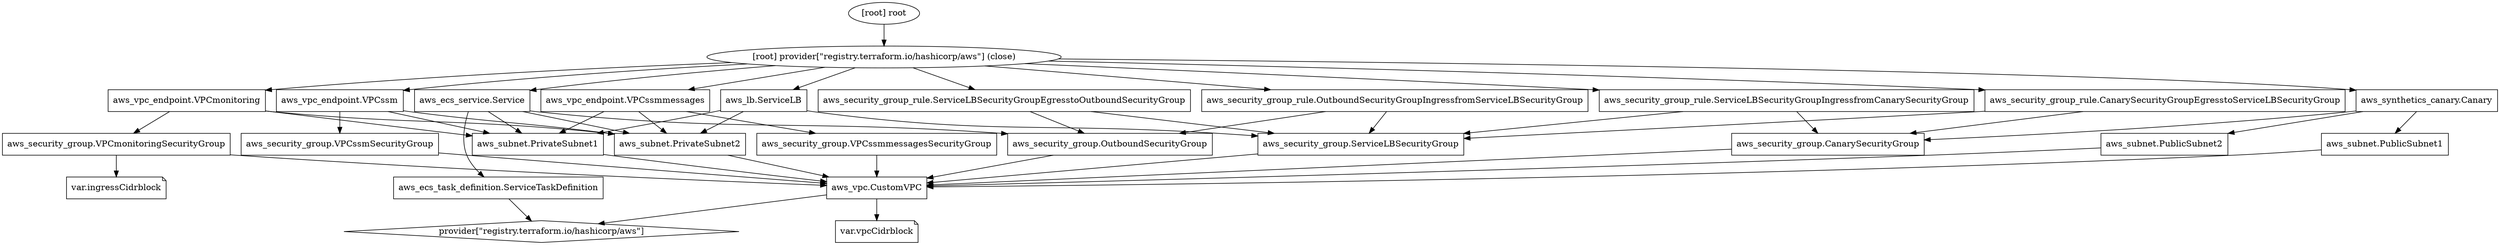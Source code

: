 digraph {
	compound = "true"
	newrank = "true"
	subgraph "root" {
		"[root] aws_ecs_service.Service (expand)" [label = "aws_ecs_service.Service", shape = "box"]
		"[root] aws_ecs_task_definition.ServiceTaskDefinition (expand)" [label = "aws_ecs_task_definition.ServiceTaskDefinition", shape = "box"]
		"[root] aws_lb.ServiceLB (expand)" [label = "aws_lb.ServiceLB", shape = "box"]
		"[root] aws_security_group.CanarySecurityGroup (expand)" [label = "aws_security_group.CanarySecurityGroup", shape = "box"]
		"[root] aws_security_group.OutboundSecurityGroup (expand)" [label = "aws_security_group.OutboundSecurityGroup", shape = "box"]
		"[root] aws_security_group.ServiceLBSecurityGroup (expand)" [label = "aws_security_group.ServiceLBSecurityGroup", shape = "box"]
		"[root] aws_security_group.VPCmonitoringSecurityGroup (expand)" [label = "aws_security_group.VPCmonitoringSecurityGroup", shape = "box"]
		"[root] aws_security_group.VPCssmSecurityGroup (expand)" [label = "aws_security_group.VPCssmSecurityGroup", shape = "box"]
		"[root] aws_security_group.VPCssmmessagesSecurityGroup (expand)" [label = "aws_security_group.VPCssmmessagesSecurityGroup", shape = "box"]
		"[root] aws_security_group_rule.CanarySecurityGroupEgresstoServiceLBSecurityGroup (expand)" [label = "aws_security_group_rule.CanarySecurityGroupEgresstoServiceLBSecurityGroup", shape = "box"]
		"[root] aws_security_group_rule.OutboundSecurityGroupIngressfromServiceLBSecurityGroup (expand)" [label = "aws_security_group_rule.OutboundSecurityGroupIngressfromServiceLBSecurityGroup", shape = "box"]
		"[root] aws_security_group_rule.ServiceLBSecurityGroupEgresstoOutboundSecurityGroup (expand)" [label = "aws_security_group_rule.ServiceLBSecurityGroupEgresstoOutboundSecurityGroup", shape = "box"]
		"[root] aws_security_group_rule.ServiceLBSecurityGroupIngressfromCanarySecurityGroup (expand)" [label = "aws_security_group_rule.ServiceLBSecurityGroupIngressfromCanarySecurityGroup", shape = "box"]
		"[root] aws_subnet.PrivateSubnet1 (expand)" [label = "aws_subnet.PrivateSubnet1", shape = "box"]
		"[root] aws_subnet.PrivateSubnet2 (expand)" [label = "aws_subnet.PrivateSubnet2", shape = "box"]
		"[root] aws_subnet.PublicSubnet1 (expand)" [label = "aws_subnet.PublicSubnet1", shape = "box"]
		"[root] aws_subnet.PublicSubnet2 (expand)" [label = "aws_subnet.PublicSubnet2", shape = "box"]
		"[root] aws_synthetics_canary.Canary (expand)" [label = "aws_synthetics_canary.Canary", shape = "box"]
		"[root] aws_vpc.CustomVPC (expand)" [label = "aws_vpc.CustomVPC", shape = "box"]
		"[root] aws_vpc_endpoint.VPCmonitoring (expand)" [label = "aws_vpc_endpoint.VPCmonitoring", shape = "box"]
		"[root] aws_vpc_endpoint.VPCssm (expand)" [label = "aws_vpc_endpoint.VPCssm", shape = "box"]
		"[root] aws_vpc_endpoint.VPCssmmessages (expand)" [label = "aws_vpc_endpoint.VPCssmmessages", shape = "box"]
		"[root] provider[\"registry.terraform.io/hashicorp/aws\"]" [label = "provider[\"registry.terraform.io/hashicorp/aws\"]", shape = "diamond"]
		"[root] var.ingressCidrblock" [label = "var.ingressCidrblock", shape = "note"]
		"[root] var.vpcCidrblock" [label = "var.vpcCidrblock", shape = "note"]
		"[root] aws_ecs_service.Service (expand)" -> "[root] aws_ecs_task_definition.ServiceTaskDefinition (expand)"
		"[root] aws_ecs_service.Service (expand)" -> "[root] aws_security_group.OutboundSecurityGroup (expand)"
		"[root] aws_ecs_service.Service (expand)" -> "[root] aws_subnet.PrivateSubnet1 (expand)"
		"[root] aws_ecs_service.Service (expand)" -> "[root] aws_subnet.PrivateSubnet2 (expand)"
		"[root] aws_ecs_task_definition.ServiceTaskDefinition (expand)" -> "[root] provider[\"registry.terraform.io/hashicorp/aws\"]"
		"[root] aws_lb.ServiceLB (expand)" -> "[root] aws_security_group.ServiceLBSecurityGroup (expand)"
		"[root] aws_lb.ServiceLB (expand)" -> "[root] aws_subnet.PrivateSubnet1 (expand)"
		"[root] aws_lb.ServiceLB (expand)" -> "[root] aws_subnet.PrivateSubnet2 (expand)"
		"[root] aws_security_group.CanarySecurityGroup (expand)" -> "[root] aws_vpc.CustomVPC (expand)"
		"[root] aws_security_group.OutboundSecurityGroup (expand)" -> "[root] aws_vpc.CustomVPC (expand)"
		"[root] aws_security_group.ServiceLBSecurityGroup (expand)" -> "[root] aws_vpc.CustomVPC (expand)"
		"[root] aws_security_group.VPCmonitoringSecurityGroup (expand)" -> "[root] aws_vpc.CustomVPC (expand)"
		"[root] aws_security_group.VPCmonitoringSecurityGroup (expand)" -> "[root] var.ingressCidrblock"
		"[root] aws_security_group.VPCssmSecurityGroup (expand)" -> "[root] aws_vpc.CustomVPC (expand)"
		"[root] aws_security_group.VPCssmmessagesSecurityGroup (expand)" -> "[root] aws_vpc.CustomVPC (expand)"
		"[root] aws_security_group_rule.CanarySecurityGroupEgresstoServiceLBSecurityGroup (expand)" -> "[root] aws_security_group.CanarySecurityGroup (expand)"
		"[root] aws_security_group_rule.CanarySecurityGroupEgresstoServiceLBSecurityGroup (expand)" -> "[root] aws_security_group.ServiceLBSecurityGroup (expand)"
		"[root] aws_security_group_rule.OutboundSecurityGroupIngressfromServiceLBSecurityGroup (expand)" -> "[root] aws_security_group.OutboundSecurityGroup (expand)"
		"[root] aws_security_group_rule.OutboundSecurityGroupIngressfromServiceLBSecurityGroup (expand)" -> "[root] aws_security_group.ServiceLBSecurityGroup (expand)"
		"[root] aws_security_group_rule.ServiceLBSecurityGroupEgresstoOutboundSecurityGroup (expand)" -> "[root] aws_security_group.OutboundSecurityGroup (expand)"
		"[root] aws_security_group_rule.ServiceLBSecurityGroupEgresstoOutboundSecurityGroup (expand)" -> "[root] aws_security_group.ServiceLBSecurityGroup (expand)"
		"[root] aws_security_group_rule.ServiceLBSecurityGroupIngressfromCanarySecurityGroup (expand)" -> "[root] aws_security_group.CanarySecurityGroup (expand)"
		"[root] aws_security_group_rule.ServiceLBSecurityGroupIngressfromCanarySecurityGroup (expand)" -> "[root] aws_security_group.ServiceLBSecurityGroup (expand)"
		"[root] aws_subnet.PrivateSubnet1 (expand)" -> "[root] aws_vpc.CustomVPC (expand)"
		"[root] aws_subnet.PrivateSubnet2 (expand)" -> "[root] aws_vpc.CustomVPC (expand)"
		"[root] aws_subnet.PublicSubnet1 (expand)" -> "[root] aws_vpc.CustomVPC (expand)"
		"[root] aws_subnet.PublicSubnet2 (expand)" -> "[root] aws_vpc.CustomVPC (expand)"
		"[root] aws_synthetics_canary.Canary (expand)" -> "[root] aws_security_group.CanarySecurityGroup (expand)"
		"[root] aws_synthetics_canary.Canary (expand)" -> "[root] aws_subnet.PublicSubnet1 (expand)"
		"[root] aws_synthetics_canary.Canary (expand)" -> "[root] aws_subnet.PublicSubnet2 (expand)"
		"[root] aws_vpc.CustomVPC (expand)" -> "[root] provider[\"registry.terraform.io/hashicorp/aws\"]"
		"[root] aws_vpc.CustomVPC (expand)" -> "[root] var.vpcCidrblock"
		"[root] aws_vpc_endpoint.VPCmonitoring (expand)" -> "[root] aws_security_group.VPCmonitoringSecurityGroup (expand)"
		"[root] aws_vpc_endpoint.VPCmonitoring (expand)" -> "[root] aws_subnet.PrivateSubnet1 (expand)"
		"[root] aws_vpc_endpoint.VPCmonitoring (expand)" -> "[root] aws_subnet.PrivateSubnet2 (expand)"
		"[root] aws_vpc_endpoint.VPCssm (expand)" -> "[root] aws_security_group.VPCssmSecurityGroup (expand)"
		"[root] aws_vpc_endpoint.VPCssm (expand)" -> "[root] aws_subnet.PrivateSubnet1 (expand)"
		"[root] aws_vpc_endpoint.VPCssm (expand)" -> "[root] aws_subnet.PrivateSubnet2 (expand)"
		"[root] aws_vpc_endpoint.VPCssmmessages (expand)" -> "[root] aws_security_group.VPCssmmessagesSecurityGroup (expand)"
		"[root] aws_vpc_endpoint.VPCssmmessages (expand)" -> "[root] aws_subnet.PrivateSubnet1 (expand)"
		"[root] aws_vpc_endpoint.VPCssmmessages (expand)" -> "[root] aws_subnet.PrivateSubnet2 (expand)"
		"[root] provider[\"registry.terraform.io/hashicorp/aws\"] (close)" -> "[root] aws_ecs_service.Service (expand)"
		"[root] provider[\"registry.terraform.io/hashicorp/aws\"] (close)" -> "[root] aws_lb.ServiceLB (expand)"
		"[root] provider[\"registry.terraform.io/hashicorp/aws\"] (close)" -> "[root] aws_security_group_rule.CanarySecurityGroupEgresstoServiceLBSecurityGroup (expand)"
		"[root] provider[\"registry.terraform.io/hashicorp/aws\"] (close)" -> "[root] aws_security_group_rule.OutboundSecurityGroupIngressfromServiceLBSecurityGroup (expand)"
		"[root] provider[\"registry.terraform.io/hashicorp/aws\"] (close)" -> "[root] aws_security_group_rule.ServiceLBSecurityGroupEgresstoOutboundSecurityGroup (expand)"
		"[root] provider[\"registry.terraform.io/hashicorp/aws\"] (close)" -> "[root] aws_security_group_rule.ServiceLBSecurityGroupIngressfromCanarySecurityGroup (expand)"
		"[root] provider[\"registry.terraform.io/hashicorp/aws\"] (close)" -> "[root] aws_synthetics_canary.Canary (expand)"
		"[root] provider[\"registry.terraform.io/hashicorp/aws\"] (close)" -> "[root] aws_vpc_endpoint.VPCmonitoring (expand)"
		"[root] provider[\"registry.terraform.io/hashicorp/aws\"] (close)" -> "[root] aws_vpc_endpoint.VPCssm (expand)"
		"[root] provider[\"registry.terraform.io/hashicorp/aws\"] (close)" -> "[root] aws_vpc_endpoint.VPCssmmessages (expand)"
		"[root] root" -> "[root] provider[\"registry.terraform.io/hashicorp/aws\"] (close)"
	}
}

